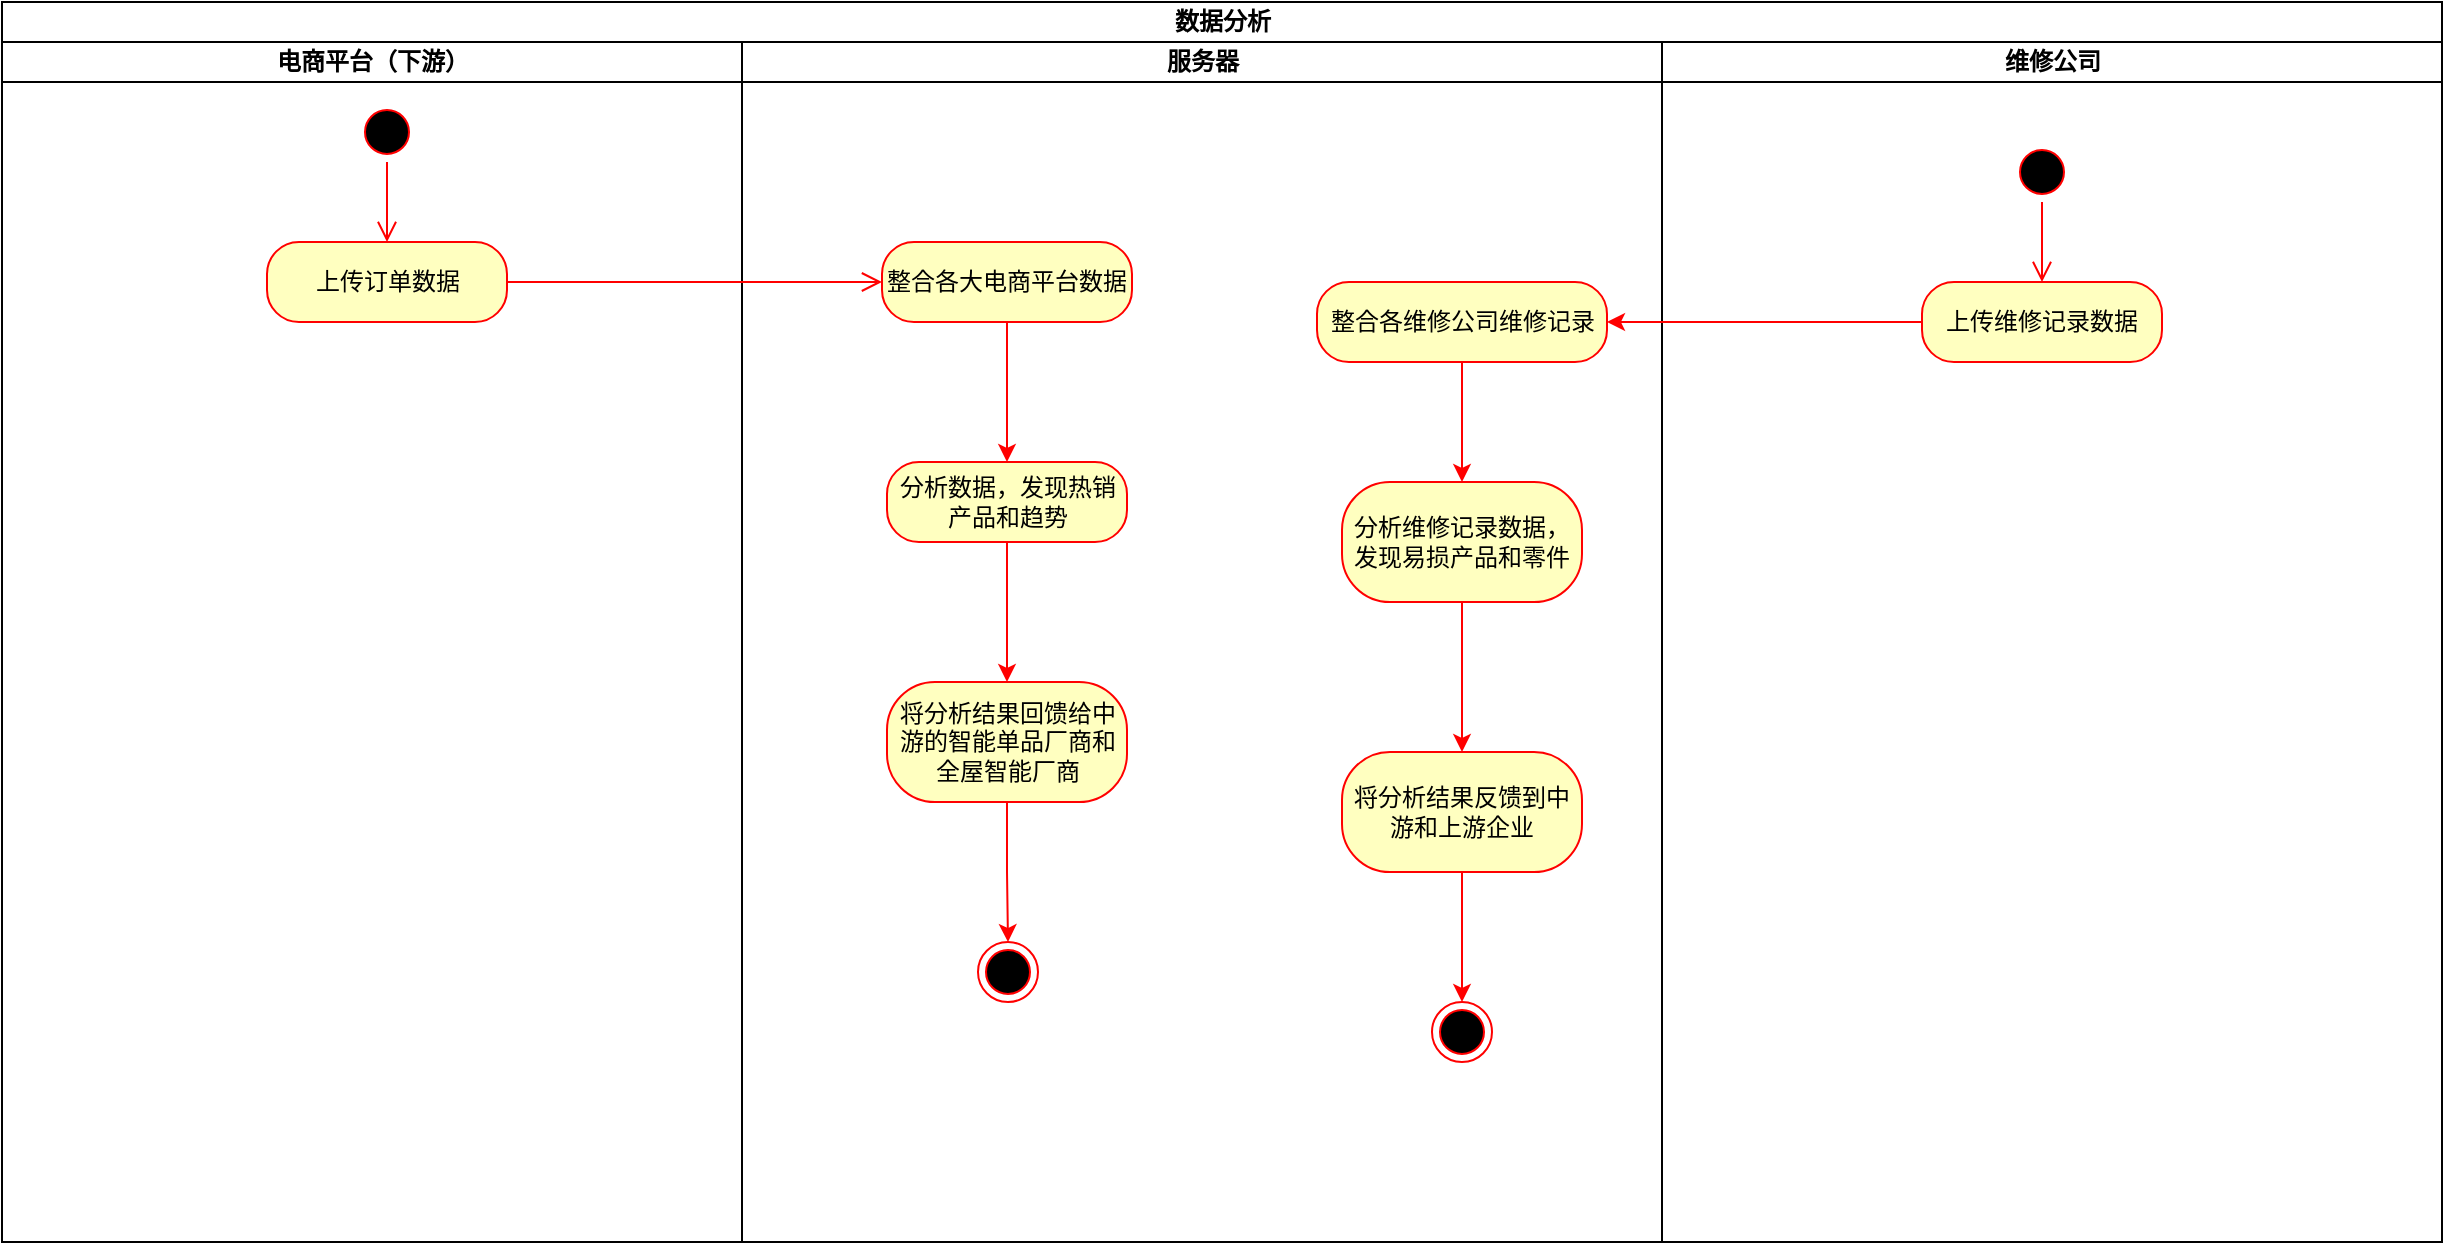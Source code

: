 <mxfile version="26.0.2">
  <diagram name="第 1 页" id="ImWzjJlC9RAwQVps99Y1">
    <mxGraphModel dx="1444" dy="764" grid="1" gridSize="10" guides="1" tooltips="1" connect="1" arrows="1" fold="1" page="1" pageScale="1" pageWidth="2339" pageHeight="3300" math="0" shadow="0">
      <root>
        <mxCell id="0" />
        <mxCell id="1" parent="0" />
        <mxCell id="pnAcOrzet5XJKguN2Ss9-24" value="数据分析" style="swimlane;childLayout=stackLayout;resizeParent=1;resizeParentMax=0;startSize=20;html=1;" vertex="1" parent="1">
          <mxGeometry x="420.0" y="500" width="1220" height="620" as="geometry" />
        </mxCell>
        <mxCell id="pnAcOrzet5XJKguN2Ss9-25" value="电商平台（下游）" style="swimlane;startSize=20;html=1;" vertex="1" parent="pnAcOrzet5XJKguN2Ss9-24">
          <mxGeometry y="20" width="370" height="600" as="geometry" />
        </mxCell>
        <mxCell id="pnAcOrzet5XJKguN2Ss9-28" value="" style="ellipse;html=1;shape=startState;fillColor=#000000;strokeColor=#ff0000;" vertex="1" parent="pnAcOrzet5XJKguN2Ss9-25">
          <mxGeometry x="177.5" y="30" width="30" height="30" as="geometry" />
        </mxCell>
        <mxCell id="pnAcOrzet5XJKguN2Ss9-29" value="" style="edgeStyle=orthogonalEdgeStyle;html=1;verticalAlign=bottom;endArrow=open;endSize=8;strokeColor=#ff0000;rounded=0;entryX=0.5;entryY=0;entryDx=0;entryDy=0;" edge="1" parent="pnAcOrzet5XJKguN2Ss9-25" source="pnAcOrzet5XJKguN2Ss9-28" target="pnAcOrzet5XJKguN2Ss9-30">
          <mxGeometry relative="1" as="geometry">
            <mxPoint x="192.5" y="120" as="targetPoint" />
          </mxGeometry>
        </mxCell>
        <mxCell id="pnAcOrzet5XJKguN2Ss9-30" value="上传订单数据" style="rounded=1;whiteSpace=wrap;html=1;arcSize=40;fontColor=#000000;fillColor=#ffffc0;strokeColor=#ff0000;" vertex="1" parent="pnAcOrzet5XJKguN2Ss9-25">
          <mxGeometry x="132.5" y="100" width="120" height="40" as="geometry" />
        </mxCell>
        <mxCell id="pnAcOrzet5XJKguN2Ss9-26" value="服务器" style="swimlane;startSize=20;html=1;" vertex="1" parent="pnAcOrzet5XJKguN2Ss9-24">
          <mxGeometry x="370" y="20" width="460" height="600" as="geometry" />
        </mxCell>
        <mxCell id="pnAcOrzet5XJKguN2Ss9-45" value="" style="edgeStyle=orthogonalEdgeStyle;rounded=0;orthogonalLoop=1;jettySize=auto;html=1;strokeColor=#FF0000;" edge="1" parent="pnAcOrzet5XJKguN2Ss9-26" source="pnAcOrzet5XJKguN2Ss9-32" target="pnAcOrzet5XJKguN2Ss9-44">
          <mxGeometry relative="1" as="geometry" />
        </mxCell>
        <mxCell id="pnAcOrzet5XJKguN2Ss9-32" value="整合各大电商平台数据" style="rounded=1;whiteSpace=wrap;html=1;arcSize=40;fontColor=#000000;fillColor=#ffffc0;strokeColor=#ff0000;" vertex="1" parent="pnAcOrzet5XJKguN2Ss9-26">
          <mxGeometry x="70.0" y="100" width="125" height="40" as="geometry" />
        </mxCell>
        <mxCell id="pnAcOrzet5XJKguN2Ss9-41" value="" style="edgeStyle=orthogonalEdgeStyle;rounded=0;orthogonalLoop=1;jettySize=auto;html=1;strokeColor=#FF0000;" edge="1" parent="pnAcOrzet5XJKguN2Ss9-26" source="pnAcOrzet5XJKguN2Ss9-38" target="pnAcOrzet5XJKguN2Ss9-40">
          <mxGeometry relative="1" as="geometry" />
        </mxCell>
        <mxCell id="pnAcOrzet5XJKguN2Ss9-38" value="整合各维修公司维修记录" style="whiteSpace=wrap;html=1;fillColor=#ffffc0;strokeColor=#ff0000;fontColor=#000000;rounded=1;arcSize=40;" vertex="1" parent="pnAcOrzet5XJKguN2Ss9-26">
          <mxGeometry x="287.5" y="120" width="145" height="40" as="geometry" />
        </mxCell>
        <mxCell id="pnAcOrzet5XJKguN2Ss9-43" value="" style="edgeStyle=orthogonalEdgeStyle;rounded=0;orthogonalLoop=1;jettySize=auto;html=1;strokeColor=#FF0000;" edge="1" parent="pnAcOrzet5XJKguN2Ss9-26" source="pnAcOrzet5XJKguN2Ss9-40" target="pnAcOrzet5XJKguN2Ss9-42">
          <mxGeometry relative="1" as="geometry" />
        </mxCell>
        <mxCell id="pnAcOrzet5XJKguN2Ss9-40" value="分析维修记录数据，发现易损产品和零件" style="whiteSpace=wrap;html=1;fillColor=#ffffc0;strokeColor=#ff0000;fontColor=#000000;rounded=1;arcSize=40;" vertex="1" parent="pnAcOrzet5XJKguN2Ss9-26">
          <mxGeometry x="300" y="220" width="120" height="60" as="geometry" />
        </mxCell>
        <mxCell id="pnAcOrzet5XJKguN2Ss9-51" value="" style="edgeStyle=orthogonalEdgeStyle;rounded=0;orthogonalLoop=1;jettySize=auto;html=1;strokeColor=#FF0000;entryX=0.5;entryY=0;entryDx=0;entryDy=0;" edge="1" parent="pnAcOrzet5XJKguN2Ss9-26" source="pnAcOrzet5XJKguN2Ss9-42" target="pnAcOrzet5XJKguN2Ss9-53">
          <mxGeometry relative="1" as="geometry">
            <mxPoint x="360" y="470" as="targetPoint" />
          </mxGeometry>
        </mxCell>
        <mxCell id="pnAcOrzet5XJKguN2Ss9-42" value="将分析结果反馈到中游和上游企业" style="whiteSpace=wrap;html=1;fillColor=#ffffc0;strokeColor=#ff0000;fontColor=#000000;rounded=1;arcSize=40;" vertex="1" parent="pnAcOrzet5XJKguN2Ss9-26">
          <mxGeometry x="300" y="355" width="120" height="60" as="geometry" />
        </mxCell>
        <mxCell id="pnAcOrzet5XJKguN2Ss9-47" value="" style="edgeStyle=orthogonalEdgeStyle;rounded=0;orthogonalLoop=1;jettySize=auto;html=1;strokeColor=#FF0000;" edge="1" parent="pnAcOrzet5XJKguN2Ss9-26" source="pnAcOrzet5XJKguN2Ss9-44" target="pnAcOrzet5XJKguN2Ss9-46">
          <mxGeometry relative="1" as="geometry" />
        </mxCell>
        <mxCell id="pnAcOrzet5XJKguN2Ss9-44" value="分析数据，发现热销产品和趋势" style="whiteSpace=wrap;html=1;fillColor=#ffffc0;strokeColor=#ff0000;fontColor=#000000;rounded=1;arcSize=40;" vertex="1" parent="pnAcOrzet5XJKguN2Ss9-26">
          <mxGeometry x="72.5" y="210" width="120" height="40" as="geometry" />
        </mxCell>
        <mxCell id="pnAcOrzet5XJKguN2Ss9-49" value="" style="edgeStyle=orthogonalEdgeStyle;rounded=0;orthogonalLoop=1;jettySize=auto;html=1;strokeColor=#FF0000;entryX=0.5;entryY=0;entryDx=0;entryDy=0;" edge="1" parent="pnAcOrzet5XJKguN2Ss9-26" source="pnAcOrzet5XJKguN2Ss9-46" target="pnAcOrzet5XJKguN2Ss9-52">
          <mxGeometry relative="1" as="geometry">
            <mxPoint x="132.5" y="440" as="targetPoint" />
          </mxGeometry>
        </mxCell>
        <mxCell id="pnAcOrzet5XJKguN2Ss9-46" value="将分析结果回馈给中游的智能单品厂商和全屋智能厂商" style="whiteSpace=wrap;html=1;fillColor=#ffffc0;strokeColor=#ff0000;fontColor=#000000;rounded=1;arcSize=40;" vertex="1" parent="pnAcOrzet5XJKguN2Ss9-26">
          <mxGeometry x="72.5" y="320" width="120" height="60" as="geometry" />
        </mxCell>
        <mxCell id="pnAcOrzet5XJKguN2Ss9-52" value="" style="ellipse;html=1;shape=endState;fillColor=#000000;strokeColor=#ff0000;" vertex="1" parent="pnAcOrzet5XJKguN2Ss9-26">
          <mxGeometry x="118.0" y="450" width="30" height="30" as="geometry" />
        </mxCell>
        <mxCell id="pnAcOrzet5XJKguN2Ss9-53" value="" style="ellipse;html=1;shape=endState;fillColor=#000000;strokeColor=#ff0000;" vertex="1" parent="pnAcOrzet5XJKguN2Ss9-26">
          <mxGeometry x="345.0" y="480" width="30" height="30" as="geometry" />
        </mxCell>
        <mxCell id="pnAcOrzet5XJKguN2Ss9-27" value="维修公司" style="swimlane;startSize=20;html=1;" vertex="1" parent="pnAcOrzet5XJKguN2Ss9-24">
          <mxGeometry x="830" y="20" width="390" height="600" as="geometry" />
        </mxCell>
        <mxCell id="pnAcOrzet5XJKguN2Ss9-34" value="" style="ellipse;html=1;shape=startState;fillColor=#000000;strokeColor=#ff0000;" vertex="1" parent="pnAcOrzet5XJKguN2Ss9-27">
          <mxGeometry x="175.0" y="50" width="30" height="30" as="geometry" />
        </mxCell>
        <mxCell id="pnAcOrzet5XJKguN2Ss9-35" value="" style="edgeStyle=orthogonalEdgeStyle;html=1;verticalAlign=bottom;endArrow=open;endSize=8;strokeColor=#ff0000;rounded=0;entryX=0.5;entryY=0;entryDx=0;entryDy=0;" edge="1" parent="pnAcOrzet5XJKguN2Ss9-27" source="pnAcOrzet5XJKguN2Ss9-34" target="pnAcOrzet5XJKguN2Ss9-36">
          <mxGeometry relative="1" as="geometry">
            <mxPoint x="190.0" y="140" as="targetPoint" />
          </mxGeometry>
        </mxCell>
        <mxCell id="pnAcOrzet5XJKguN2Ss9-36" value="上传维修记录数据" style="rounded=1;whiteSpace=wrap;html=1;arcSize=40;fontColor=#000000;fillColor=#ffffc0;strokeColor=#ff0000;" vertex="1" parent="pnAcOrzet5XJKguN2Ss9-27">
          <mxGeometry x="130.0" y="120" width="120" height="40" as="geometry" />
        </mxCell>
        <mxCell id="pnAcOrzet5XJKguN2Ss9-31" value="" style="edgeStyle=orthogonalEdgeStyle;html=1;verticalAlign=bottom;endArrow=open;endSize=8;strokeColor=#ff0000;rounded=0;entryX=0;entryY=0.5;entryDx=0;entryDy=0;" edge="1" parent="pnAcOrzet5XJKguN2Ss9-24" source="pnAcOrzet5XJKguN2Ss9-30" target="pnAcOrzet5XJKguN2Ss9-32">
          <mxGeometry relative="1" as="geometry">
            <mxPoint x="420.0" y="150" as="targetPoint" />
            <Array as="points">
              <mxPoint x="380" y="140" />
              <mxPoint x="380" y="140" />
            </Array>
          </mxGeometry>
        </mxCell>
        <mxCell id="pnAcOrzet5XJKguN2Ss9-39" value="" style="edgeStyle=orthogonalEdgeStyle;rounded=0;orthogonalLoop=1;jettySize=auto;html=1;strokeColor=#FF0000;" edge="1" parent="pnAcOrzet5XJKguN2Ss9-24" source="pnAcOrzet5XJKguN2Ss9-36" target="pnAcOrzet5XJKguN2Ss9-38">
          <mxGeometry relative="1" as="geometry" />
        </mxCell>
      </root>
    </mxGraphModel>
  </diagram>
</mxfile>
